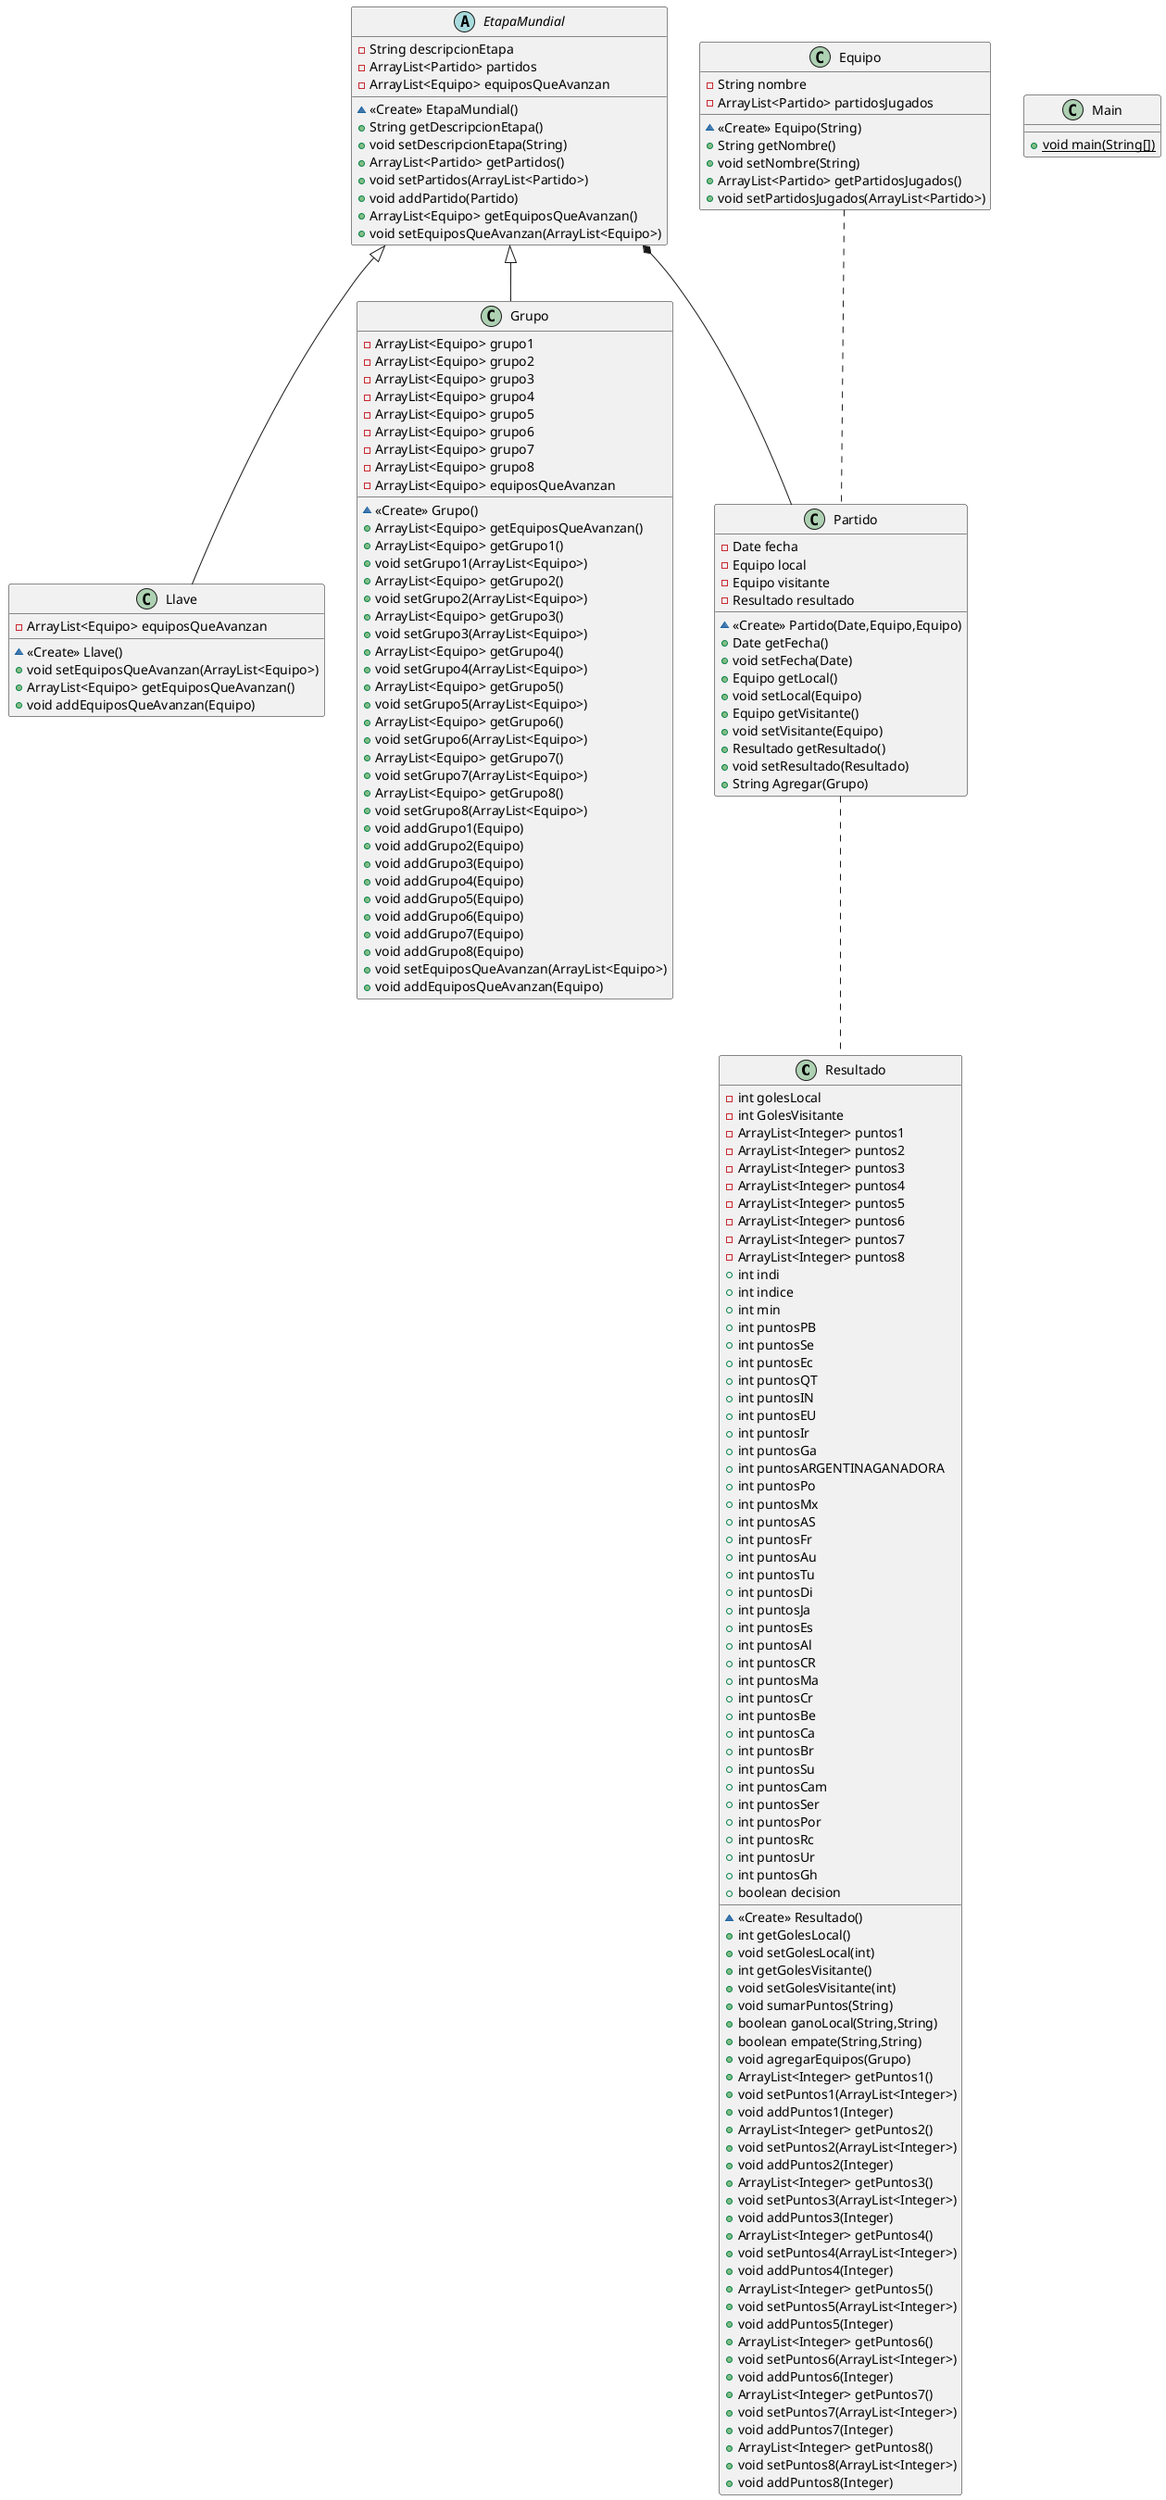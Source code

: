 @startuml
class Resultado {
- int golesLocal
- int GolesVisitante
- ArrayList<Integer> puntos1
- ArrayList<Integer> puntos2
- ArrayList<Integer> puntos3
- ArrayList<Integer> puntos4
- ArrayList<Integer> puntos5
- ArrayList<Integer> puntos6
- ArrayList<Integer> puntos7
- ArrayList<Integer> puntos8
+ int indi
+ int indice
+ int min
+ int puntosPB
+ int puntosSe
+ int puntosEc
+ int puntosQT
+ int puntosIN
+ int puntosEU
+ int puntosIr
+ int puntosGa
+ int puntosARGENTINAGANADORA
+ int puntosPo
+ int puntosMx
+ int puntosAS
+ int puntosFr
+ int puntosAu
+ int puntosTu
+ int puntosDi
+ int puntosJa
+ int puntosEs
+ int puntosAl
+ int puntosCR
+ int puntosMa
+ int puntosCr
+ int puntosBe
+ int puntosCa
+ int puntosBr
+ int puntosSu
+ int puntosCam
+ int puntosSer
+ int puntosPor
+ int puntosRc
+ int puntosUr
+ int puntosGh
+ boolean decision
~ <<Create>> Resultado()
+ int getGolesLocal()
+ void setGolesLocal(int)
+ int getGolesVisitante()
+ void setGolesVisitante(int)
+ void sumarPuntos(String)
+ boolean ganoLocal(String,String)
+ boolean empate(String,String)
+ void agregarEquipos(Grupo)
+ ArrayList<Integer> getPuntos1()
+ void setPuntos1(ArrayList<Integer>)
+ void addPuntos1(Integer)
+ ArrayList<Integer> getPuntos2()
+ void setPuntos2(ArrayList<Integer>)
+ void addPuntos2(Integer)
+ ArrayList<Integer> getPuntos3()
+ void setPuntos3(ArrayList<Integer>)
+ void addPuntos3(Integer)
+ ArrayList<Integer> getPuntos4()
+ void setPuntos4(ArrayList<Integer>)
+ void addPuntos4(Integer)
+ ArrayList<Integer> getPuntos5()
+ void setPuntos5(ArrayList<Integer>)
+ void addPuntos5(Integer)
+ ArrayList<Integer> getPuntos6()
+ void setPuntos6(ArrayList<Integer>)
+ void addPuntos6(Integer)
+ ArrayList<Integer> getPuntos7()
+ void setPuntos7(ArrayList<Integer>)
+ void addPuntos7(Integer)
+ ArrayList<Integer> getPuntos8()
+ void setPuntos8(ArrayList<Integer>)
+ void addPuntos8(Integer)
}
abstract class EtapaMundial {
- String descripcionEtapa
- ArrayList<Partido> partidos
- ArrayList<Equipo> equiposQueAvanzan
~ <<Create>> EtapaMundial()
+ String getDescripcionEtapa()
+ void setDescripcionEtapa(String)
+ ArrayList<Partido> getPartidos()
+ void setPartidos(ArrayList<Partido>)
+ void addPartido(Partido)
+ ArrayList<Equipo> getEquiposQueAvanzan()
+ void setEquiposQueAvanzan(ArrayList<Equipo>)
}
class Llave {
- ArrayList<Equipo> equiposQueAvanzan
~ <<Create>> Llave()
+ void setEquiposQueAvanzan(ArrayList<Equipo>)
+ ArrayList<Equipo> getEquiposQueAvanzan()
+ void addEquiposQueAvanzan(Equipo)
}
class Partido {
- Date fecha
- Equipo local
- Equipo visitante
- Resultado resultado
~ <<Create>> Partido(Date,Equipo,Equipo)
+ Date getFecha()
+ void setFecha(Date)
+ Equipo getLocal()
+ void setLocal(Equipo)
+ Equipo getVisitante()
+ void setVisitante(Equipo)
+ Resultado getResultado()
+ void setResultado(Resultado)
+ String Agregar(Grupo)
}
class Equipo {
- String nombre
- ArrayList<Partido> partidosJugados
~ <<Create>> Equipo(String)
+ String getNombre()
+ void setNombre(String)
+ ArrayList<Partido> getPartidosJugados()
+ void setPartidosJugados(ArrayList<Partido>)
}
class Grupo {
- ArrayList<Equipo> grupo1
- ArrayList<Equipo> grupo2
- ArrayList<Equipo> grupo3
- ArrayList<Equipo> grupo4
- ArrayList<Equipo> grupo5
- ArrayList<Equipo> grupo6
- ArrayList<Equipo> grupo7
- ArrayList<Equipo> grupo8
- ArrayList<Equipo> equiposQueAvanzan
~ <<Create>> Grupo()
+ ArrayList<Equipo> getEquiposQueAvanzan()
+ ArrayList<Equipo> getGrupo1()
+ void setGrupo1(ArrayList<Equipo>)
+ ArrayList<Equipo> getGrupo2()
+ void setGrupo2(ArrayList<Equipo>)
+ ArrayList<Equipo> getGrupo3()
+ void setGrupo3(ArrayList<Equipo>)
+ ArrayList<Equipo> getGrupo4()
+ void setGrupo4(ArrayList<Equipo>)
+ ArrayList<Equipo> getGrupo5()
+ void setGrupo5(ArrayList<Equipo>)
+ ArrayList<Equipo> getGrupo6()
+ void setGrupo6(ArrayList<Equipo>)
+ ArrayList<Equipo> getGrupo7()
+ void setGrupo7(ArrayList<Equipo>)
+ ArrayList<Equipo> getGrupo8()
+ void setGrupo8(ArrayList<Equipo>)
+ void addGrupo1(Equipo)
+ void addGrupo2(Equipo)
+ void addGrupo3(Equipo)
+ void addGrupo4(Equipo)
+ void addGrupo5(Equipo)
+ void addGrupo6(Equipo)
+ void addGrupo7(Equipo)
+ void addGrupo8(Equipo)
+ void setEquiposQueAvanzan(ArrayList<Equipo>)
+ void addEquiposQueAvanzan(Equipo)
}
class Main {
+ {static} void main(String[])
}


EtapaMundial <|-- Llave
EtapaMundial <|-- Grupo
EtapaMundial *-- Partido
Partido .. Resultado
Equipo .. Partido
@enduml